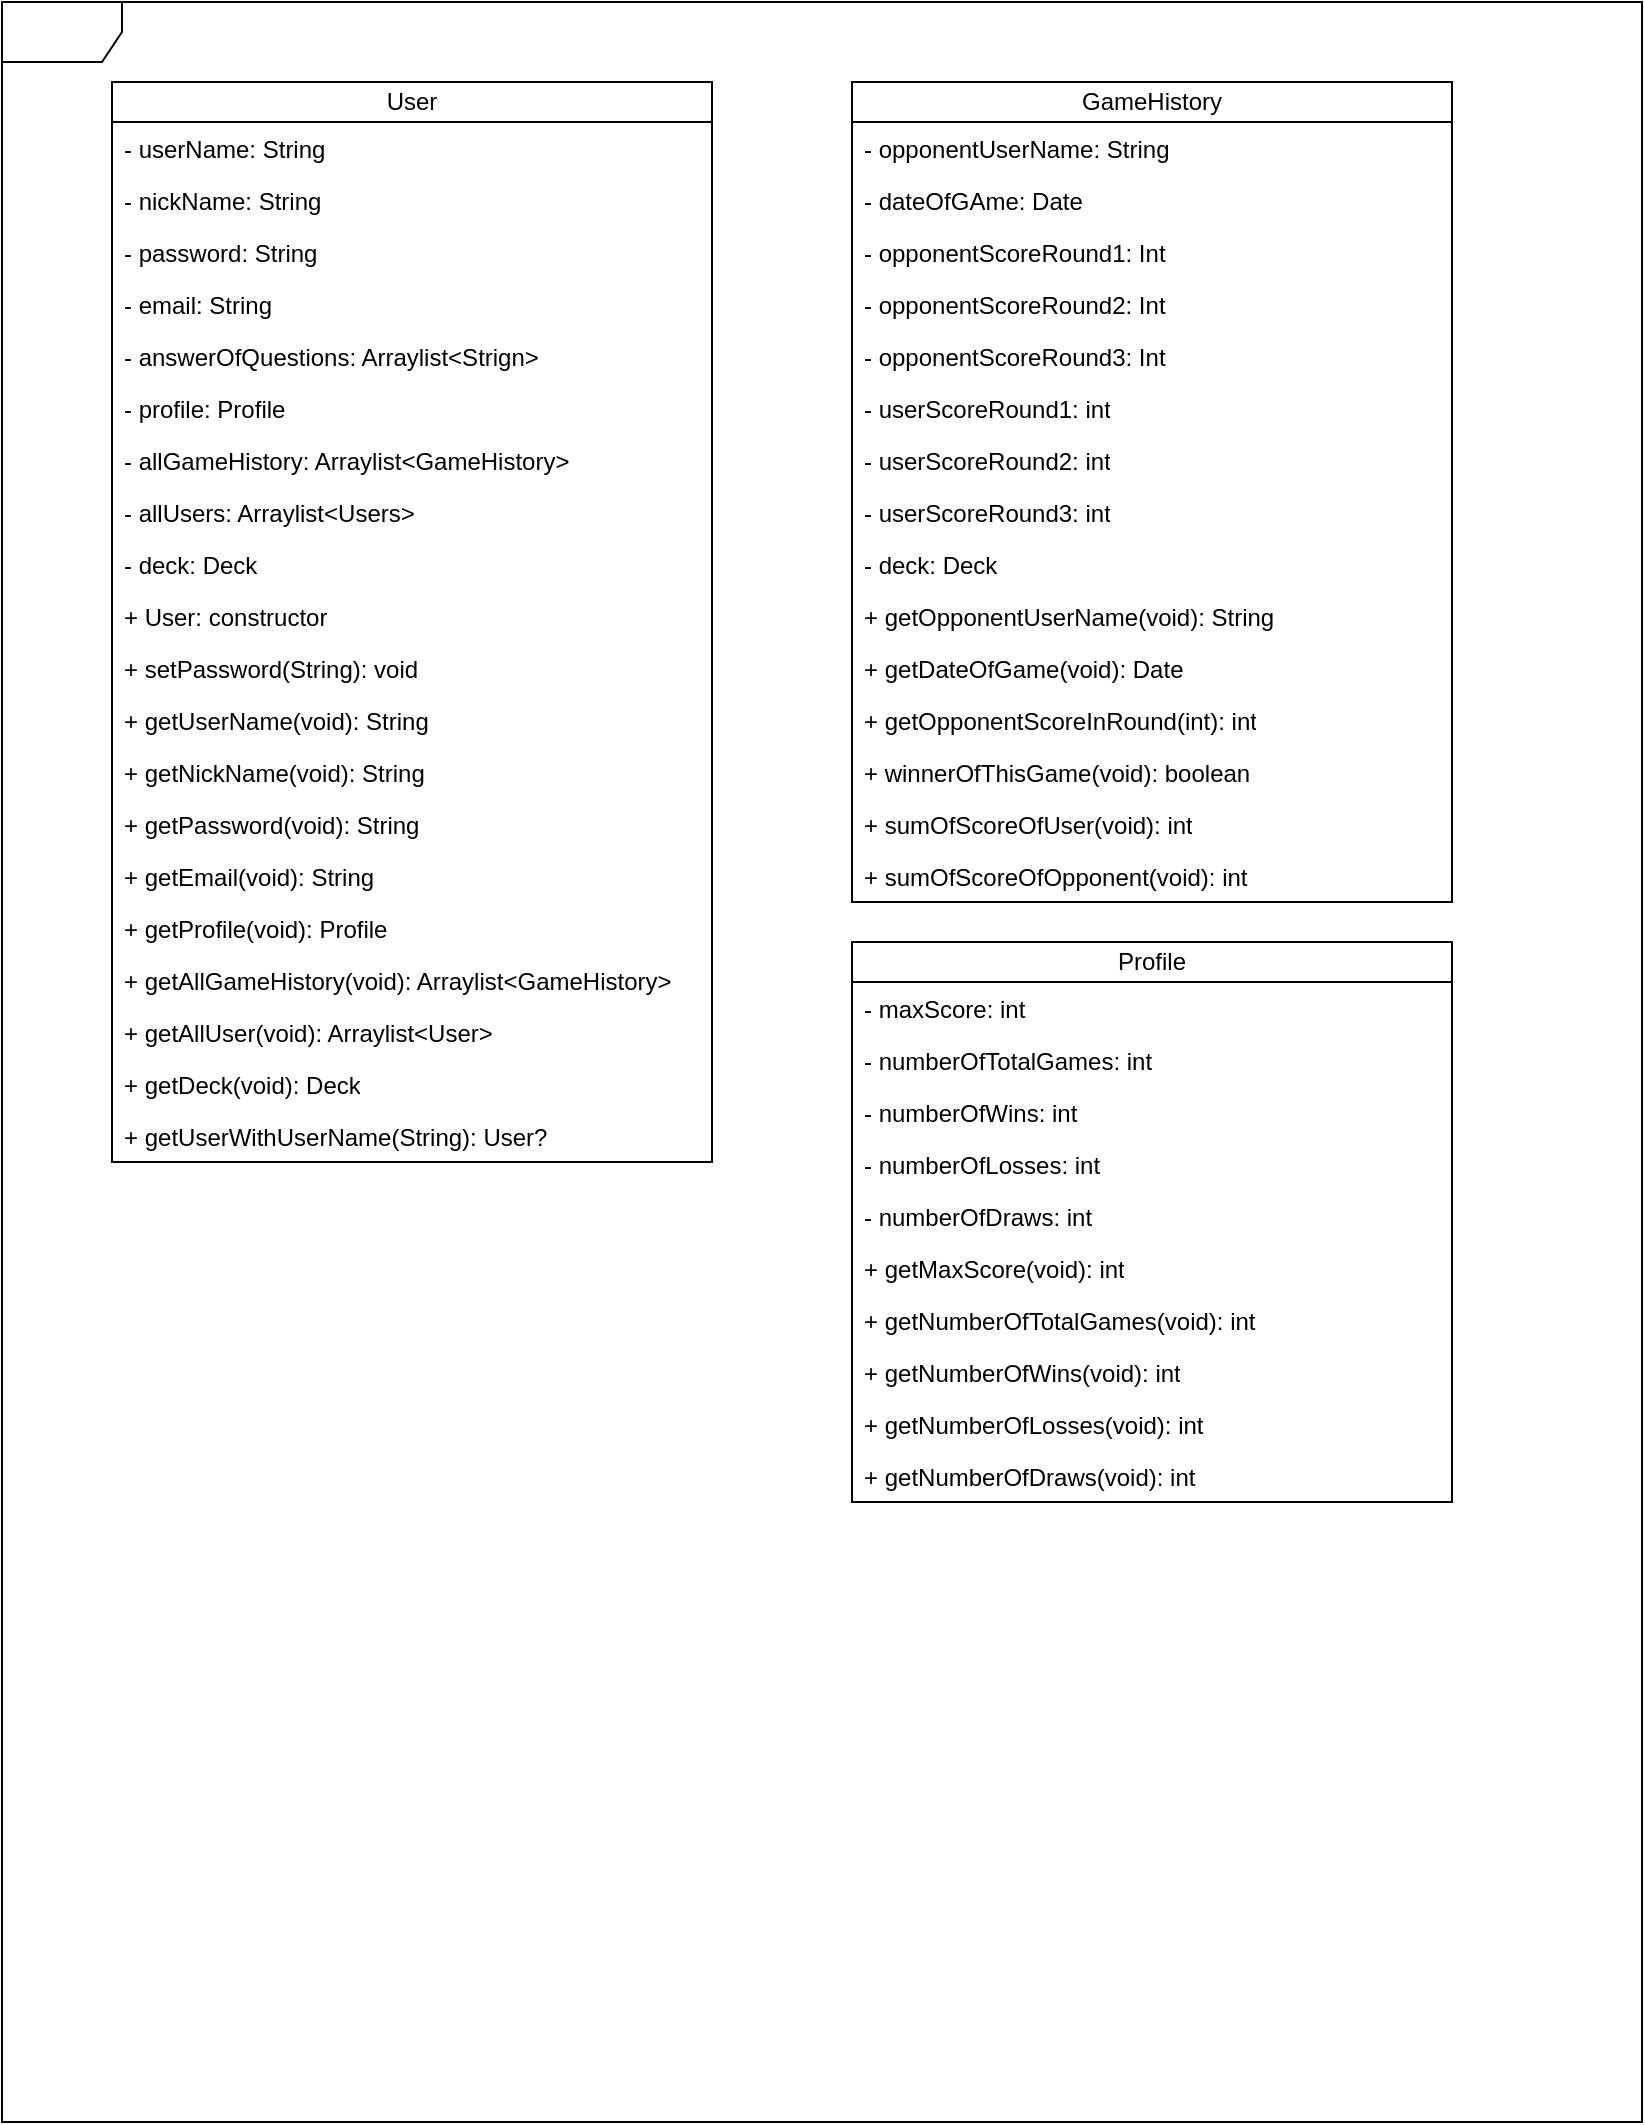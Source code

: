 <mxfile version="24.2.5" type="device">
  <diagram name="Page-1" id="c4acf3e9-155e-7222-9cf6-157b1a14988f">
    <mxGraphModel dx="1219" dy="769" grid="1" gridSize="10" guides="1" tooltips="1" connect="1" arrows="1" fold="1" page="1" pageScale="1" pageWidth="850" pageHeight="1100" background="none" math="0" shadow="0">
      <root>
        <mxCell id="0" />
        <mxCell id="1" parent="0" />
        <mxCell id="17acba5748e5396b-1" value="&lt;div&gt;&lt;br/&gt;&lt;/div&gt;" style="shape=umlFrame;whiteSpace=wrap;html=1;rounded=0;shadow=0;comic=0;labelBackgroundColor=none;strokeWidth=1;fontFamily=Verdana;fontSize=10;align=center;" parent="1" vertex="1">
          <mxGeometry x="15" y="30" width="820" height="1060" as="geometry" />
        </mxCell>
        <mxCell id="1qwFlzTLrPcSKQkNcB_V-1" value="User" style="swimlane;fontStyle=0;childLayout=stackLayout;horizontal=1;startSize=20;fillColor=none;horizontalStack=0;resizeParent=1;resizeParentMax=0;resizeLast=0;collapsible=1;marginBottom=0;whiteSpace=wrap;html=1;" parent="1" vertex="1">
          <mxGeometry x="70" y="70" width="300" height="540" as="geometry" />
        </mxCell>
        <mxCell id="1qwFlzTLrPcSKQkNcB_V-2" value="- userName: String" style="text;strokeColor=none;fillColor=none;align=left;verticalAlign=top;spacingLeft=4;spacingRight=4;overflow=hidden;rotatable=0;points=[[0,0.5],[1,0.5]];portConstraint=eastwest;whiteSpace=wrap;html=1;" parent="1qwFlzTLrPcSKQkNcB_V-1" vertex="1">
          <mxGeometry y="20" width="300" height="26" as="geometry" />
        </mxCell>
        <mxCell id="1qwFlzTLrPcSKQkNcB_V-3" value="- nickName: String" style="text;strokeColor=none;fillColor=none;align=left;verticalAlign=top;spacingLeft=4;spacingRight=4;overflow=hidden;rotatable=0;points=[[0,0.5],[1,0.5]];portConstraint=eastwest;whiteSpace=wrap;html=1;" parent="1qwFlzTLrPcSKQkNcB_V-1" vertex="1">
          <mxGeometry y="46" width="300" height="26" as="geometry" />
        </mxCell>
        <mxCell id="1qwFlzTLrPcSKQkNcB_V-4" value="- password: String" style="text;strokeColor=none;fillColor=none;align=left;verticalAlign=top;spacingLeft=4;spacingRight=4;overflow=hidden;rotatable=0;points=[[0,0.5],[1,0.5]];portConstraint=eastwest;whiteSpace=wrap;html=1;" parent="1qwFlzTLrPcSKQkNcB_V-1" vertex="1">
          <mxGeometry y="72" width="300" height="26" as="geometry" />
        </mxCell>
        <mxCell id="1qwFlzTLrPcSKQkNcB_V-6" value="- email: String" style="text;strokeColor=none;fillColor=none;align=left;verticalAlign=top;spacingLeft=4;spacingRight=4;overflow=hidden;rotatable=0;points=[[0,0.5],[1,0.5]];portConstraint=eastwest;whiteSpace=wrap;html=1;" parent="1qwFlzTLrPcSKQkNcB_V-1" vertex="1">
          <mxGeometry y="98" width="300" height="26" as="geometry" />
        </mxCell>
        <mxCell id="1qwFlzTLrPcSKQkNcB_V-8" value="- answerOfQuestions: Arraylist&amp;lt;Strign&amp;gt;" style="text;strokeColor=none;fillColor=none;align=left;verticalAlign=top;spacingLeft=4;spacingRight=4;overflow=hidden;rotatable=0;points=[[0,0.5],[1,0.5]];portConstraint=eastwest;whiteSpace=wrap;html=1;" parent="1qwFlzTLrPcSKQkNcB_V-1" vertex="1">
          <mxGeometry y="124" width="300" height="26" as="geometry" />
        </mxCell>
        <mxCell id="1qwFlzTLrPcSKQkNcB_V-7" value="- profile: Profile" style="text;strokeColor=none;fillColor=none;align=left;verticalAlign=top;spacingLeft=4;spacingRight=4;overflow=hidden;rotatable=0;points=[[0,0.5],[1,0.5]];portConstraint=eastwest;whiteSpace=wrap;html=1;" parent="1qwFlzTLrPcSKQkNcB_V-1" vertex="1">
          <mxGeometry y="150" width="300" height="26" as="geometry" />
        </mxCell>
        <mxCell id="1qwFlzTLrPcSKQkNcB_V-9" value="- allGameHistory: Arraylist&amp;lt;GameHistory&amp;gt;" style="text;strokeColor=none;fillColor=none;align=left;verticalAlign=top;spacingLeft=4;spacingRight=4;overflow=hidden;rotatable=0;points=[[0,0.5],[1,0.5]];portConstraint=eastwest;whiteSpace=wrap;html=1;" parent="1qwFlzTLrPcSKQkNcB_V-1" vertex="1">
          <mxGeometry y="176" width="300" height="26" as="geometry" />
        </mxCell>
        <mxCell id="1qwFlzTLrPcSKQkNcB_V-11" value="- allUsers: Arraylist&amp;lt;Users&amp;gt;" style="text;strokeColor=none;fillColor=none;align=left;verticalAlign=top;spacingLeft=4;spacingRight=4;overflow=hidden;rotatable=0;points=[[0,0.5],[1,0.5]];portConstraint=eastwest;whiteSpace=wrap;html=1;" parent="1qwFlzTLrPcSKQkNcB_V-1" vertex="1">
          <mxGeometry y="202" width="300" height="26" as="geometry" />
        </mxCell>
        <mxCell id="1qwFlzTLrPcSKQkNcB_V-10" value="- deck: Deck" style="text;strokeColor=none;fillColor=none;align=left;verticalAlign=top;spacingLeft=4;spacingRight=4;overflow=hidden;rotatable=0;points=[[0,0.5],[1,0.5]];portConstraint=eastwest;whiteSpace=wrap;html=1;" parent="1qwFlzTLrPcSKQkNcB_V-1" vertex="1">
          <mxGeometry y="228" width="300" height="26" as="geometry" />
        </mxCell>
        <mxCell id="1qwFlzTLrPcSKQkNcB_V-14" value="+ User: constructor" style="text;strokeColor=none;fillColor=none;align=left;verticalAlign=top;spacingLeft=4;spacingRight=4;overflow=hidden;rotatable=0;points=[[0,0.5],[1,0.5]];portConstraint=eastwest;whiteSpace=wrap;html=1;" parent="1qwFlzTLrPcSKQkNcB_V-1" vertex="1">
          <mxGeometry y="254" width="300" height="26" as="geometry" />
        </mxCell>
        <mxCell id="1qwFlzTLrPcSKQkNcB_V-13" value="+ setPassword(String): void" style="text;strokeColor=none;fillColor=none;align=left;verticalAlign=top;spacingLeft=4;spacingRight=4;overflow=hidden;rotatable=0;points=[[0,0.5],[1,0.5]];portConstraint=eastwest;whiteSpace=wrap;html=1;" parent="1qwFlzTLrPcSKQkNcB_V-1" vertex="1">
          <mxGeometry y="280" width="300" height="26" as="geometry" />
        </mxCell>
        <mxCell id="1qwFlzTLrPcSKQkNcB_V-16" value="+ getUserName(void): String" style="text;strokeColor=none;fillColor=none;align=left;verticalAlign=top;spacingLeft=4;spacingRight=4;overflow=hidden;rotatable=0;points=[[0,0.5],[1,0.5]];portConstraint=eastwest;whiteSpace=wrap;html=1;" parent="1qwFlzTLrPcSKQkNcB_V-1" vertex="1">
          <mxGeometry y="306" width="300" height="26" as="geometry" />
        </mxCell>
        <mxCell id="1qwFlzTLrPcSKQkNcB_V-15" value="+ getNickName(void): String" style="text;strokeColor=none;fillColor=none;align=left;verticalAlign=top;spacingLeft=4;spacingRight=4;overflow=hidden;rotatable=0;points=[[0,0.5],[1,0.5]];portConstraint=eastwest;whiteSpace=wrap;html=1;" parent="1qwFlzTLrPcSKQkNcB_V-1" vertex="1">
          <mxGeometry y="332" width="300" height="26" as="geometry" />
        </mxCell>
        <mxCell id="1qwFlzTLrPcSKQkNcB_V-17" value="+ getPassword(void): String" style="text;strokeColor=none;fillColor=none;align=left;verticalAlign=top;spacingLeft=4;spacingRight=4;overflow=hidden;rotatable=0;points=[[0,0.5],[1,0.5]];portConstraint=eastwest;whiteSpace=wrap;html=1;" parent="1qwFlzTLrPcSKQkNcB_V-1" vertex="1">
          <mxGeometry y="358" width="300" height="26" as="geometry" />
        </mxCell>
        <mxCell id="1qwFlzTLrPcSKQkNcB_V-18" value="+ getEmail(void): String" style="text;strokeColor=none;fillColor=none;align=left;verticalAlign=top;spacingLeft=4;spacingRight=4;overflow=hidden;rotatable=0;points=[[0,0.5],[1,0.5]];portConstraint=eastwest;whiteSpace=wrap;html=1;" parent="1qwFlzTLrPcSKQkNcB_V-1" vertex="1">
          <mxGeometry y="384" width="300" height="26" as="geometry" />
        </mxCell>
        <mxCell id="1qwFlzTLrPcSKQkNcB_V-20" value="+ getProfile(void): Profile" style="text;strokeColor=none;fillColor=none;align=left;verticalAlign=top;spacingLeft=4;spacingRight=4;overflow=hidden;rotatable=0;points=[[0,0.5],[1,0.5]];portConstraint=eastwest;whiteSpace=wrap;html=1;" parent="1qwFlzTLrPcSKQkNcB_V-1" vertex="1">
          <mxGeometry y="410" width="300" height="26" as="geometry" />
        </mxCell>
        <mxCell id="1qwFlzTLrPcSKQkNcB_V-19" value="+ getAllGameHistory(void): Arraylist&amp;lt;GameHistory&amp;gt;" style="text;strokeColor=none;fillColor=none;align=left;verticalAlign=top;spacingLeft=4;spacingRight=4;overflow=hidden;rotatable=0;points=[[0,0.5],[1,0.5]];portConstraint=eastwest;whiteSpace=wrap;html=1;" parent="1qwFlzTLrPcSKQkNcB_V-1" vertex="1">
          <mxGeometry y="436" width="300" height="26" as="geometry" />
        </mxCell>
        <mxCell id="1qwFlzTLrPcSKQkNcB_V-21" value="+ getAllUser(void): Arraylist&amp;lt;User&amp;gt;" style="text;strokeColor=none;fillColor=none;align=left;verticalAlign=top;spacingLeft=4;spacingRight=4;overflow=hidden;rotatable=0;points=[[0,0.5],[1,0.5]];portConstraint=eastwest;whiteSpace=wrap;html=1;" parent="1qwFlzTLrPcSKQkNcB_V-1" vertex="1">
          <mxGeometry y="462" width="300" height="26" as="geometry" />
        </mxCell>
        <mxCell id="1qwFlzTLrPcSKQkNcB_V-22" value="+ getDeck(void): Deck" style="text;strokeColor=none;fillColor=none;align=left;verticalAlign=top;spacingLeft=4;spacingRight=4;overflow=hidden;rotatable=0;points=[[0,0.5],[1,0.5]];portConstraint=eastwest;whiteSpace=wrap;html=1;" parent="1qwFlzTLrPcSKQkNcB_V-1" vertex="1">
          <mxGeometry y="488" width="300" height="26" as="geometry" />
        </mxCell>
        <mxCell id="1qwFlzTLrPcSKQkNcB_V-43" value="+ getUserWithUserName(String): User?" style="text;strokeColor=none;fillColor=none;align=left;verticalAlign=top;spacingLeft=4;spacingRight=4;overflow=hidden;rotatable=0;points=[[0,0.5],[1,0.5]];portConstraint=eastwest;whiteSpace=wrap;html=1;" parent="1qwFlzTLrPcSKQkNcB_V-1" vertex="1">
          <mxGeometry y="514" width="300" height="26" as="geometry" />
        </mxCell>
        <mxCell id="1qwFlzTLrPcSKQkNcB_V-23" value="GameHistory" style="swimlane;fontStyle=0;childLayout=stackLayout;horizontal=1;startSize=20;fillColor=none;horizontalStack=0;resizeParent=1;resizeParentMax=0;resizeLast=0;collapsible=1;marginBottom=0;whiteSpace=wrap;html=1;" parent="1" vertex="1">
          <mxGeometry x="440" y="70" width="300" height="410" as="geometry" />
        </mxCell>
        <mxCell id="1qwFlzTLrPcSKQkNcB_V-24" value="- opponentUserName: String" style="text;strokeColor=none;fillColor=none;align=left;verticalAlign=top;spacingLeft=4;spacingRight=4;overflow=hidden;rotatable=0;points=[[0,0.5],[1,0.5]];portConstraint=eastwest;whiteSpace=wrap;html=1;" parent="1qwFlzTLrPcSKQkNcB_V-23" vertex="1">
          <mxGeometry y="20" width="300" height="26" as="geometry" />
        </mxCell>
        <mxCell id="1qwFlzTLrPcSKQkNcB_V-25" value="- dateOfGAme: Date" style="text;strokeColor=none;fillColor=none;align=left;verticalAlign=top;spacingLeft=4;spacingRight=4;overflow=hidden;rotatable=0;points=[[0,0.5],[1,0.5]];portConstraint=eastwest;whiteSpace=wrap;html=1;" parent="1qwFlzTLrPcSKQkNcB_V-23" vertex="1">
          <mxGeometry y="46" width="300" height="26" as="geometry" />
        </mxCell>
        <mxCell id="1qwFlzTLrPcSKQkNcB_V-26" value="- opponentScoreRound1: Int" style="text;strokeColor=none;fillColor=none;align=left;verticalAlign=top;spacingLeft=4;spacingRight=4;overflow=hidden;rotatable=0;points=[[0,0.5],[1,0.5]];portConstraint=eastwest;whiteSpace=wrap;html=1;" parent="1qwFlzTLrPcSKQkNcB_V-23" vertex="1">
          <mxGeometry y="72" width="300" height="26" as="geometry" />
        </mxCell>
        <mxCell id="1qwFlzTLrPcSKQkNcB_V-27" value="- opponentScoreRound2: Int" style="text;strokeColor=none;fillColor=none;align=left;verticalAlign=top;spacingLeft=4;spacingRight=4;overflow=hidden;rotatable=0;points=[[0,0.5],[1,0.5]];portConstraint=eastwest;whiteSpace=wrap;html=1;" parent="1qwFlzTLrPcSKQkNcB_V-23" vertex="1">
          <mxGeometry y="98" width="300" height="26" as="geometry" />
        </mxCell>
        <mxCell id="1qwFlzTLrPcSKQkNcB_V-28" value="- opponentScoreRound3: Int" style="text;strokeColor=none;fillColor=none;align=left;verticalAlign=top;spacingLeft=4;spacingRight=4;overflow=hidden;rotatable=0;points=[[0,0.5],[1,0.5]];portConstraint=eastwest;whiteSpace=wrap;html=1;" parent="1qwFlzTLrPcSKQkNcB_V-23" vertex="1">
          <mxGeometry y="124" width="300" height="26" as="geometry" />
        </mxCell>
        <mxCell id="1qwFlzTLrPcSKQkNcB_V-29" value="- userScoreRound1: int" style="text;strokeColor=none;fillColor=none;align=left;verticalAlign=top;spacingLeft=4;spacingRight=4;overflow=hidden;rotatable=0;points=[[0,0.5],[1,0.5]];portConstraint=eastwest;whiteSpace=wrap;html=1;" parent="1qwFlzTLrPcSKQkNcB_V-23" vertex="1">
          <mxGeometry y="150" width="300" height="26" as="geometry" />
        </mxCell>
        <mxCell id="1qwFlzTLrPcSKQkNcB_V-30" value="- userScoreRound2: int" style="text;strokeColor=none;fillColor=none;align=left;verticalAlign=top;spacingLeft=4;spacingRight=4;overflow=hidden;rotatable=0;points=[[0,0.5],[1,0.5]];portConstraint=eastwest;whiteSpace=wrap;html=1;" parent="1qwFlzTLrPcSKQkNcB_V-23" vertex="1">
          <mxGeometry y="176" width="300" height="26" as="geometry" />
        </mxCell>
        <mxCell id="1qwFlzTLrPcSKQkNcB_V-31" value="- userScoreRound3: int" style="text;strokeColor=none;fillColor=none;align=left;verticalAlign=top;spacingLeft=4;spacingRight=4;overflow=hidden;rotatable=0;points=[[0,0.5],[1,0.5]];portConstraint=eastwest;whiteSpace=wrap;html=1;" parent="1qwFlzTLrPcSKQkNcB_V-23" vertex="1">
          <mxGeometry y="202" width="300" height="26" as="geometry" />
        </mxCell>
        <mxCell id="1qwFlzTLrPcSKQkNcB_V-32" value="- deck: Deck" style="text;strokeColor=none;fillColor=none;align=left;verticalAlign=top;spacingLeft=4;spacingRight=4;overflow=hidden;rotatable=0;points=[[0,0.5],[1,0.5]];portConstraint=eastwest;whiteSpace=wrap;html=1;" parent="1qwFlzTLrPcSKQkNcB_V-23" vertex="1">
          <mxGeometry y="228" width="300" height="26" as="geometry" />
        </mxCell>
        <mxCell id="1qwFlzTLrPcSKQkNcB_V-33" value="+ getOpponentUserName(void): String" style="text;strokeColor=none;fillColor=none;align=left;verticalAlign=top;spacingLeft=4;spacingRight=4;overflow=hidden;rotatable=0;points=[[0,0.5],[1,0.5]];portConstraint=eastwest;whiteSpace=wrap;html=1;" parent="1qwFlzTLrPcSKQkNcB_V-23" vertex="1">
          <mxGeometry y="254" width="300" height="26" as="geometry" />
        </mxCell>
        <mxCell id="1qwFlzTLrPcSKQkNcB_V-34" value="+ getDateOfGame(void): Date" style="text;strokeColor=none;fillColor=none;align=left;verticalAlign=top;spacingLeft=4;spacingRight=4;overflow=hidden;rotatable=0;points=[[0,0.5],[1,0.5]];portConstraint=eastwest;whiteSpace=wrap;html=1;" parent="1qwFlzTLrPcSKQkNcB_V-23" vertex="1">
          <mxGeometry y="280" width="300" height="26" as="geometry" />
        </mxCell>
        <mxCell id="1qwFlzTLrPcSKQkNcB_V-35" value="+ getOpponentScoreInRound(int): int" style="text;strokeColor=none;fillColor=none;align=left;verticalAlign=top;spacingLeft=4;spacingRight=4;overflow=hidden;rotatable=0;points=[[0,0.5],[1,0.5]];portConstraint=eastwest;whiteSpace=wrap;html=1;" parent="1qwFlzTLrPcSKQkNcB_V-23" vertex="1">
          <mxGeometry y="306" width="300" height="26" as="geometry" />
        </mxCell>
        <mxCell id="1qwFlzTLrPcSKQkNcB_V-36" value="+ winnerOfThisGame(void): boolean" style="text;strokeColor=none;fillColor=none;align=left;verticalAlign=top;spacingLeft=4;spacingRight=4;overflow=hidden;rotatable=0;points=[[0,0.5],[1,0.5]];portConstraint=eastwest;whiteSpace=wrap;html=1;" parent="1qwFlzTLrPcSKQkNcB_V-23" vertex="1">
          <mxGeometry y="332" width="300" height="26" as="geometry" />
        </mxCell>
        <mxCell id="1qwFlzTLrPcSKQkNcB_V-37" value="+ sumOfScoreOfUser(void): int" style="text;strokeColor=none;fillColor=none;align=left;verticalAlign=top;spacingLeft=4;spacingRight=4;overflow=hidden;rotatable=0;points=[[0,0.5],[1,0.5]];portConstraint=eastwest;whiteSpace=wrap;html=1;" parent="1qwFlzTLrPcSKQkNcB_V-23" vertex="1">
          <mxGeometry y="358" width="300" height="26" as="geometry" />
        </mxCell>
        <mxCell id="1qwFlzTLrPcSKQkNcB_V-38" value="+ sumOfScoreOfOpponent(void): int" style="text;strokeColor=none;fillColor=none;align=left;verticalAlign=top;spacingLeft=4;spacingRight=4;overflow=hidden;rotatable=0;points=[[0,0.5],[1,0.5]];portConstraint=eastwest;whiteSpace=wrap;html=1;" parent="1qwFlzTLrPcSKQkNcB_V-23" vertex="1">
          <mxGeometry y="384" width="300" height="26" as="geometry" />
        </mxCell>
        <mxCell id="1qwFlzTLrPcSKQkNcB_V-45" value="Profile" style="swimlane;fontStyle=0;childLayout=stackLayout;horizontal=1;startSize=20;fillColor=none;horizontalStack=0;resizeParent=1;resizeParentMax=0;resizeLast=0;collapsible=1;marginBottom=0;whiteSpace=wrap;html=1;" parent="1" vertex="1">
          <mxGeometry x="440" y="500" width="300" height="280" as="geometry" />
        </mxCell>
        <mxCell id="1qwFlzTLrPcSKQkNcB_V-46" value="- maxScore: int" style="text;strokeColor=none;fillColor=none;align=left;verticalAlign=top;spacingLeft=4;spacingRight=4;overflow=hidden;rotatable=0;points=[[0,0.5],[1,0.5]];portConstraint=eastwest;whiteSpace=wrap;html=1;" parent="1qwFlzTLrPcSKQkNcB_V-45" vertex="1">
          <mxGeometry y="20" width="300" height="26" as="geometry" />
        </mxCell>
        <mxCell id="1qwFlzTLrPcSKQkNcB_V-47" value="- numberOfTotalGames: int" style="text;strokeColor=none;fillColor=none;align=left;verticalAlign=top;spacingLeft=4;spacingRight=4;overflow=hidden;rotatable=0;points=[[0,0.5],[1,0.5]];portConstraint=eastwest;whiteSpace=wrap;html=1;" parent="1qwFlzTLrPcSKQkNcB_V-45" vertex="1">
          <mxGeometry y="46" width="300" height="26" as="geometry" />
        </mxCell>
        <mxCell id="1qwFlzTLrPcSKQkNcB_V-48" value="- numberOfWins: int" style="text;strokeColor=none;fillColor=none;align=left;verticalAlign=top;spacingLeft=4;spacingRight=4;overflow=hidden;rotatable=0;points=[[0,0.5],[1,0.5]];portConstraint=eastwest;whiteSpace=wrap;html=1;" parent="1qwFlzTLrPcSKQkNcB_V-45" vertex="1">
          <mxGeometry y="72" width="300" height="26" as="geometry" />
        </mxCell>
        <mxCell id="1qwFlzTLrPcSKQkNcB_V-49" value="- numberOfLosses: int" style="text;strokeColor=none;fillColor=none;align=left;verticalAlign=top;spacingLeft=4;spacingRight=4;overflow=hidden;rotatable=0;points=[[0,0.5],[1,0.5]];portConstraint=eastwest;whiteSpace=wrap;html=1;" parent="1qwFlzTLrPcSKQkNcB_V-45" vertex="1">
          <mxGeometry y="98" width="300" height="26" as="geometry" />
        </mxCell>
        <mxCell id="1qwFlzTLrPcSKQkNcB_V-50" value="- numberOfDraws: int" style="text;strokeColor=none;fillColor=none;align=left;verticalAlign=top;spacingLeft=4;spacingRight=4;overflow=hidden;rotatable=0;points=[[0,0.5],[1,0.5]];portConstraint=eastwest;whiteSpace=wrap;html=1;" parent="1qwFlzTLrPcSKQkNcB_V-45" vertex="1">
          <mxGeometry y="124" width="300" height="26" as="geometry" />
        </mxCell>
        <mxCell id="1qwFlzTLrPcSKQkNcB_V-51" value="+ getMaxScore(void): int" style="text;strokeColor=none;fillColor=none;align=left;verticalAlign=top;spacingLeft=4;spacingRight=4;overflow=hidden;rotatable=0;points=[[0,0.5],[1,0.5]];portConstraint=eastwest;whiteSpace=wrap;html=1;" parent="1qwFlzTLrPcSKQkNcB_V-45" vertex="1">
          <mxGeometry y="150" width="300" height="26" as="geometry" />
        </mxCell>
        <mxCell id="1qwFlzTLrPcSKQkNcB_V-52" value="+ getNumberOfTotalGames(void): int" style="text;strokeColor=none;fillColor=none;align=left;verticalAlign=top;spacingLeft=4;spacingRight=4;overflow=hidden;rotatable=0;points=[[0,0.5],[1,0.5]];portConstraint=eastwest;whiteSpace=wrap;html=1;" parent="1qwFlzTLrPcSKQkNcB_V-45" vertex="1">
          <mxGeometry y="176" width="300" height="26" as="geometry" />
        </mxCell>
        <mxCell id="1qwFlzTLrPcSKQkNcB_V-53" value="+ getNumberOfWins(void): int" style="text;strokeColor=none;fillColor=none;align=left;verticalAlign=top;spacingLeft=4;spacingRight=4;overflow=hidden;rotatable=0;points=[[0,0.5],[1,0.5]];portConstraint=eastwest;whiteSpace=wrap;html=1;" parent="1qwFlzTLrPcSKQkNcB_V-45" vertex="1">
          <mxGeometry y="202" width="300" height="26" as="geometry" />
        </mxCell>
        <mxCell id="1qwFlzTLrPcSKQkNcB_V-54" value="+ getNumberOfLosses(void): int" style="text;strokeColor=none;fillColor=none;align=left;verticalAlign=top;spacingLeft=4;spacingRight=4;overflow=hidden;rotatable=0;points=[[0,0.5],[1,0.5]];portConstraint=eastwest;whiteSpace=wrap;html=1;" parent="1qwFlzTLrPcSKQkNcB_V-45" vertex="1">
          <mxGeometry y="228" width="300" height="26" as="geometry" />
        </mxCell>
        <mxCell id="1qwFlzTLrPcSKQkNcB_V-55" value="+ getNumberOfDraws(void): int" style="text;strokeColor=none;fillColor=none;align=left;verticalAlign=top;spacingLeft=4;spacingRight=4;overflow=hidden;rotatable=0;points=[[0,0.5],[1,0.5]];portConstraint=eastwest;whiteSpace=wrap;html=1;" parent="1qwFlzTLrPcSKQkNcB_V-45" vertex="1">
          <mxGeometry y="254" width="300" height="26" as="geometry" />
        </mxCell>
      </root>
    </mxGraphModel>
  </diagram>
</mxfile>
